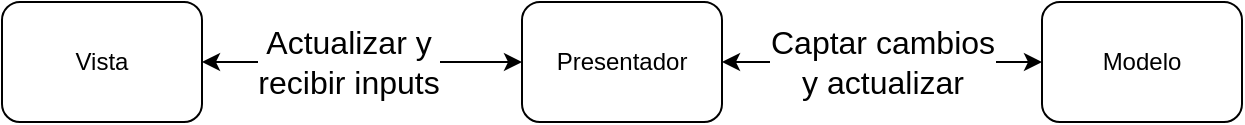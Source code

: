 <mxfile>
    <diagram id="YtomSqiL-dNP8fv28u6-" name="Página-1">
        <mxGraphModel dx="1103" dy="779" grid="1" gridSize="10" guides="1" tooltips="1" connect="1" arrows="1" fold="1" page="1" pageScale="1" pageWidth="827" pageHeight="1169" math="0" shadow="0">
            <root>
                <mxCell id="0"/>
                <mxCell id="1" parent="0"/>
                <mxCell id="9" style="edgeStyle=none;html=1;exitX=1;exitY=0.5;exitDx=0;exitDy=0;entryX=0;entryY=0.5;entryDx=0;entryDy=0;startArrow=classic;startFill=1;" parent="1" source="2" target="3" edge="1">
                    <mxGeometry relative="1" as="geometry"/>
                </mxCell>
                <mxCell id="12" value="&lt;font style=&quot;font-size: 16px;&quot;&gt;Actualizar y&lt;br&gt;recibir inputs&lt;br&gt;&lt;/font&gt;" style="edgeLabel;html=1;align=center;verticalAlign=middle;resizable=0;points=[];" parent="9" vertex="1" connectable="0">
                    <mxGeometry x="-0.367" y="2" relative="1" as="geometry">
                        <mxPoint x="22" y="2" as="offset"/>
                    </mxGeometry>
                </mxCell>
                <mxCell id="2" value="Vista" style="rounded=1;whiteSpace=wrap;html=1;" parent="1" vertex="1">
                    <mxGeometry x="60" y="100" width="100" height="60" as="geometry"/>
                </mxCell>
                <mxCell id="10" style="edgeStyle=none;html=1;exitX=1;exitY=0.5;exitDx=0;exitDy=0;entryX=0;entryY=0.5;entryDx=0;entryDy=0;startArrow=classic;startFill=1;" parent="1" source="3" target="4" edge="1">
                    <mxGeometry relative="1" as="geometry"/>
                </mxCell>
                <mxCell id="13" value="Captar cambios&lt;br&gt;y actualizar" style="edgeLabel;html=1;align=center;verticalAlign=middle;resizable=0;points=[];fontSize=16;" parent="10" vertex="1" connectable="0">
                    <mxGeometry x="0.283" relative="1" as="geometry">
                        <mxPoint x="-23" as="offset"/>
                    </mxGeometry>
                </mxCell>
                <mxCell id="3" value="Presentador" style="rounded=1;whiteSpace=wrap;html=1;" parent="1" vertex="1">
                    <mxGeometry x="320" y="100" width="100" height="60" as="geometry"/>
                </mxCell>
                <mxCell id="4" value="Modelo" style="rounded=1;whiteSpace=wrap;html=1;" parent="1" vertex="1">
                    <mxGeometry x="580" y="100" width="100" height="60" as="geometry"/>
                </mxCell>
            </root>
        </mxGraphModel>
    </diagram>
</mxfile>